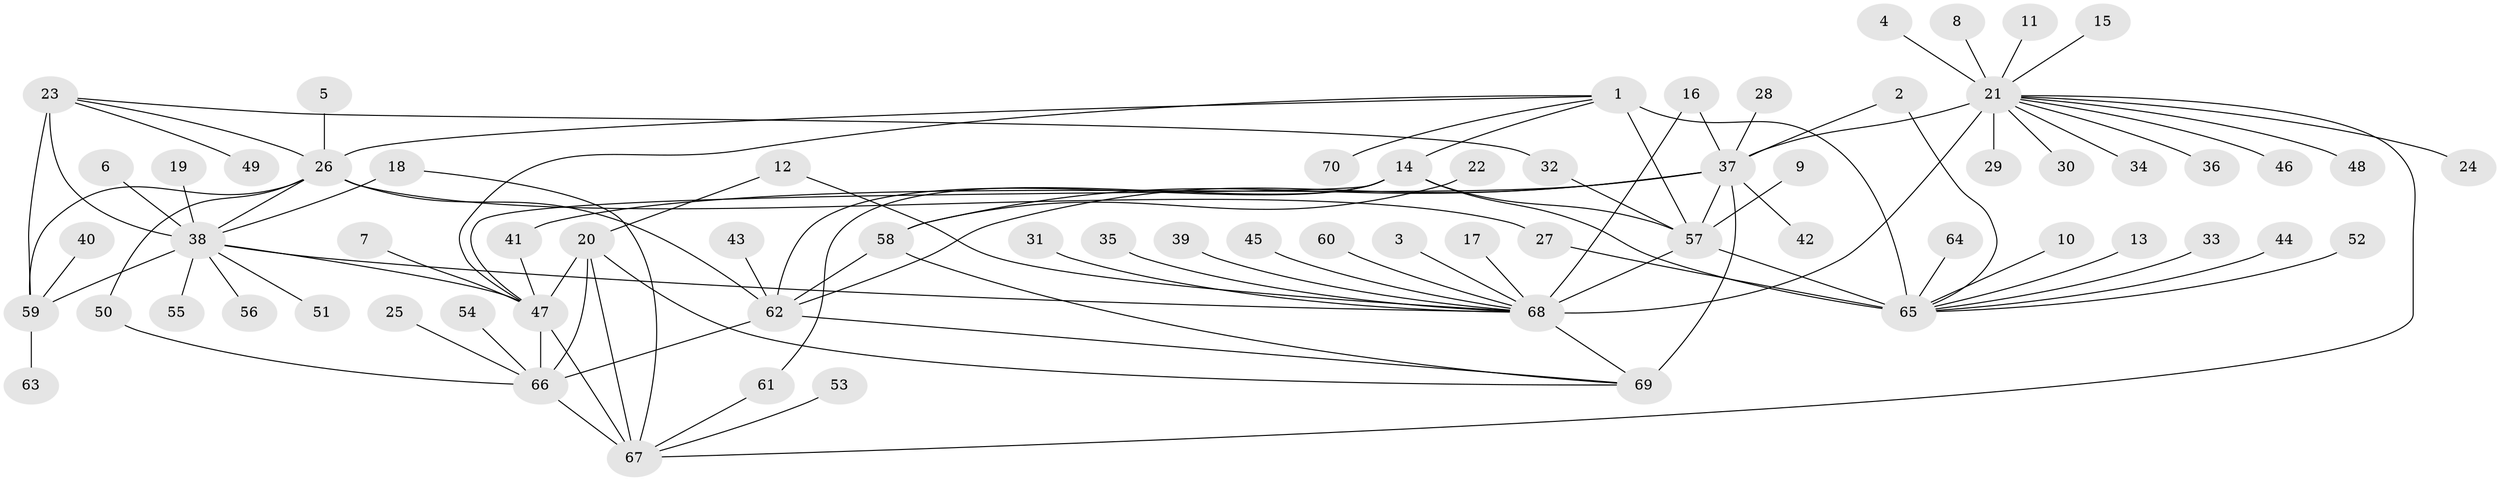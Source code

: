 // original degree distribution, {9: 0.04285714285714286, 13: 0.014285714285714285, 10: 0.02857142857142857, 8: 0.05714285714285714, 16: 0.007142857142857143, 7: 0.06428571428571428, 11: 0.014285714285714285, 12: 0.014285714285714285, 20: 0.007142857142857143, 3: 0.05, 2: 0.12857142857142856, 1: 0.5714285714285714}
// Generated by graph-tools (version 1.1) at 2025/02/03/09/25 03:02:35]
// undirected, 70 vertices, 100 edges
graph export_dot {
graph [start="1"]
  node [color=gray90,style=filled];
  1;
  2;
  3;
  4;
  5;
  6;
  7;
  8;
  9;
  10;
  11;
  12;
  13;
  14;
  15;
  16;
  17;
  18;
  19;
  20;
  21;
  22;
  23;
  24;
  25;
  26;
  27;
  28;
  29;
  30;
  31;
  32;
  33;
  34;
  35;
  36;
  37;
  38;
  39;
  40;
  41;
  42;
  43;
  44;
  45;
  46;
  47;
  48;
  49;
  50;
  51;
  52;
  53;
  54;
  55;
  56;
  57;
  58;
  59;
  60;
  61;
  62;
  63;
  64;
  65;
  66;
  67;
  68;
  69;
  70;
  1 -- 14 [weight=1.0];
  1 -- 26 [weight=1.0];
  1 -- 47 [weight=1.0];
  1 -- 57 [weight=4.0];
  1 -- 65 [weight=1.0];
  1 -- 70 [weight=1.0];
  2 -- 37 [weight=1.0];
  2 -- 65 [weight=1.0];
  3 -- 68 [weight=1.0];
  4 -- 21 [weight=1.0];
  5 -- 26 [weight=1.0];
  6 -- 38 [weight=1.0];
  7 -- 47 [weight=1.0];
  8 -- 21 [weight=1.0];
  9 -- 57 [weight=1.0];
  10 -- 65 [weight=1.0];
  11 -- 21 [weight=1.0];
  12 -- 20 [weight=1.0];
  12 -- 68 [weight=1.0];
  13 -- 65 [weight=1.0];
  14 -- 47 [weight=1.0];
  14 -- 57 [weight=4.0];
  14 -- 61 [weight=1.0];
  14 -- 62 [weight=1.0];
  14 -- 65 [weight=1.0];
  15 -- 21 [weight=1.0];
  16 -- 37 [weight=1.0];
  16 -- 68 [weight=1.0];
  17 -- 68 [weight=1.0];
  18 -- 38 [weight=1.0];
  18 -- 67 [weight=1.0];
  19 -- 38 [weight=1.0];
  20 -- 47 [weight=6.0];
  20 -- 66 [weight=2.0];
  20 -- 67 [weight=2.0];
  20 -- 69 [weight=1.0];
  21 -- 24 [weight=1.0];
  21 -- 29 [weight=1.0];
  21 -- 30 [weight=1.0];
  21 -- 34 [weight=1.0];
  21 -- 36 [weight=1.0];
  21 -- 37 [weight=1.0];
  21 -- 46 [weight=1.0];
  21 -- 48 [weight=1.0];
  21 -- 67 [weight=1.0];
  21 -- 68 [weight=6.0];
  22 -- 58 [weight=1.0];
  23 -- 26 [weight=1.0];
  23 -- 32 [weight=1.0];
  23 -- 38 [weight=4.0];
  23 -- 49 [weight=1.0];
  23 -- 59 [weight=1.0];
  25 -- 66 [weight=1.0];
  26 -- 27 [weight=1.0];
  26 -- 38 [weight=4.0];
  26 -- 50 [weight=1.0];
  26 -- 59 [weight=1.0];
  26 -- 62 [weight=1.0];
  27 -- 65 [weight=1.0];
  28 -- 37 [weight=1.0];
  31 -- 68 [weight=1.0];
  32 -- 57 [weight=1.0];
  33 -- 65 [weight=1.0];
  35 -- 68 [weight=1.0];
  37 -- 41 [weight=1.0];
  37 -- 42 [weight=1.0];
  37 -- 57 [weight=1.0];
  37 -- 58 [weight=3.0];
  37 -- 62 [weight=3.0];
  37 -- 69 [weight=6.0];
  38 -- 47 [weight=1.0];
  38 -- 51 [weight=1.0];
  38 -- 55 [weight=1.0];
  38 -- 56 [weight=1.0];
  38 -- 59 [weight=4.0];
  38 -- 68 [weight=1.0];
  39 -- 68 [weight=1.0];
  40 -- 59 [weight=1.0];
  41 -- 47 [weight=1.0];
  43 -- 62 [weight=1.0];
  44 -- 65 [weight=1.0];
  45 -- 68 [weight=1.0];
  47 -- 66 [weight=3.0];
  47 -- 67 [weight=3.0];
  50 -- 66 [weight=1.0];
  52 -- 65 [weight=1.0];
  53 -- 67 [weight=1.0];
  54 -- 66 [weight=1.0];
  57 -- 65 [weight=4.0];
  57 -- 68 [weight=1.0];
  58 -- 62 [weight=1.0];
  58 -- 69 [weight=2.0];
  59 -- 63 [weight=1.0];
  60 -- 68 [weight=1.0];
  61 -- 67 [weight=1.0];
  62 -- 66 [weight=1.0];
  62 -- 69 [weight=2.0];
  64 -- 65 [weight=1.0];
  66 -- 67 [weight=1.0];
  68 -- 69 [weight=1.0];
}
